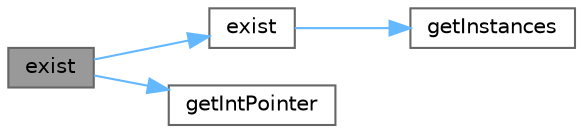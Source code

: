 digraph "exist"
{
 // LATEX_PDF_SIZE
  bgcolor="transparent";
  edge [fontname=Helvetica,fontsize=10,labelfontname=Helvetica,labelfontsize=10];
  node [fontname=Helvetica,fontsize=10,shape=box,height=0.2,width=0.4];
  rankdir="LR";
  Node1 [id="Node000001",label="exist",height=0.2,width=0.4,color="gray40", fillcolor="grey60", style="filled", fontcolor="black",tooltip=" "];
  Node1 -> Node2 [id="edge1_Node000001_Node000002",color="steelblue1",style="solid",tooltip=" "];
  Node2 [id="Node000002",label="exist",height=0.2,width=0.4,color="grey40", fillcolor="white", style="filled",URL="$classmexplus_1_1_session.html#a6d6a7baeed44de90066b72fed973c223",tooltip="Check if the given id exists."];
  Node2 -> Node3 [id="edge2_Node000002_Node000003",color="steelblue1",style="solid",tooltip=" "];
  Node3 [id="Node000003",label="getInstances",height=0.2,width=0.4,color="grey40", fillcolor="white", style="filled",URL="$classmexplus_1_1_session.html#a953e21c04b205c6bb106eac5a268a1da",tooltip="Get static instance storage."];
  Node1 -> Node4 [id="edge3_Node000001_Node000004",color="steelblue1",style="solid",tooltip=" "];
  Node4 [id="Node000004",label="getIntPointer",height=0.2,width=0.4,color="grey40", fillcolor="white", style="filled",URL="$classmexplus_1_1_session.html#a17c97f66a11026df57c698da7392b922",tooltip="Convert mxArray to intptr_t."];
}
